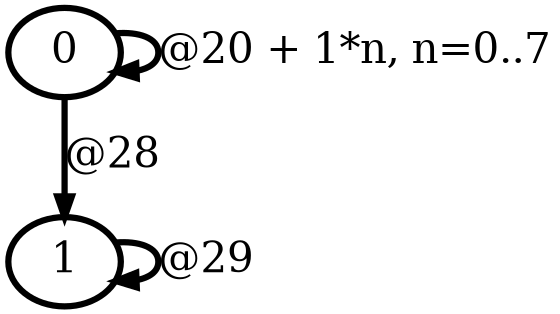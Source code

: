 digraph G {
        node [style=rounded, penwidth=3, fontsize=20, shape=oval];
        "0" -> "0" [label="@20 + 1*n, n=0..7", color=black,arrowsize=1,style=bold,penwidth=3,fontsize=20];
"0" -> "1" [label="@28", color=black,arrowsize=1,style=bold,penwidth=3,fontsize=20];
"1" -> "1" [label="@29", color=black,arrowsize=1,style=bold,penwidth=3,fontsize=20];
}

